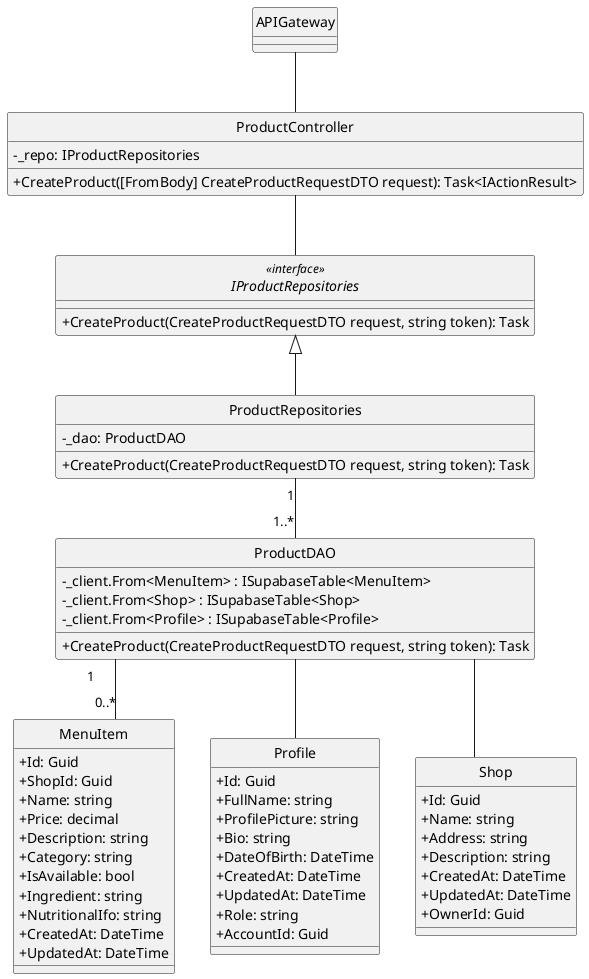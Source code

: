 @startuml
hide circle
skinparam classAttributeIconSize 0
skinparam linetype ortho

class APIGateway {
}

class ProductController {
    - _repo: IProductRepositories
    + CreateProduct([FromBody] CreateProductRequestDTO request): Task<IActionResult>
}

interface IProductRepositories<<interface>> {
    + CreateProduct(CreateProductRequestDTO request, string token): Task
}

class ProductRepositories {
    - _dao: ProductDAO
    + CreateProduct(CreateProductRequestDTO request, string token): Task
}

class ProductDAO {
    - _client.From<MenuItem> : ISupabaseTable<MenuItem>
    - _client.From<Shop> : ISupabaseTable<Shop>
    - _client.From<Profile> : ISupabaseTable<Profile>
    + CreateProduct(CreateProductRequestDTO request, string token): Task
}

class MenuItem {
    + Id: Guid
    + ShopId: Guid
    + Name: string
    + Price: decimal
    + Description: string
    + Category: string
    + IsAvailable: bool
    + Ingredient: string
    + NutritionalIfo: string
    + CreatedAt: DateTime
    + UpdatedAt: DateTime
}

class Profile {
    + Id: Guid
    + FullName: string
    + ProfilePicture: string
    + Bio: string
    + DateOfBirth: DateTime
    + CreatedAt: DateTime
    + UpdatedAt: DateTime
    + Role: string
    + AccountId: Guid
}

class Shop {
    + Id: Guid
    + Name: string
    + Address: string
    + Description: string
    + CreatedAt: DateTime
    + UpdatedAt: DateTime
    + OwnerId: Guid
}

APIGateway -- ProductController
ProductController -- IProductRepositories 
IProductRepositories <|-- ProductRepositories
ProductRepositories "1"--"1..*" ProductDAO
ProductDAO "1" -- "0..*" MenuItem
ProductDAO -- Shop
ProductDAO  --  Profile

@enduml
